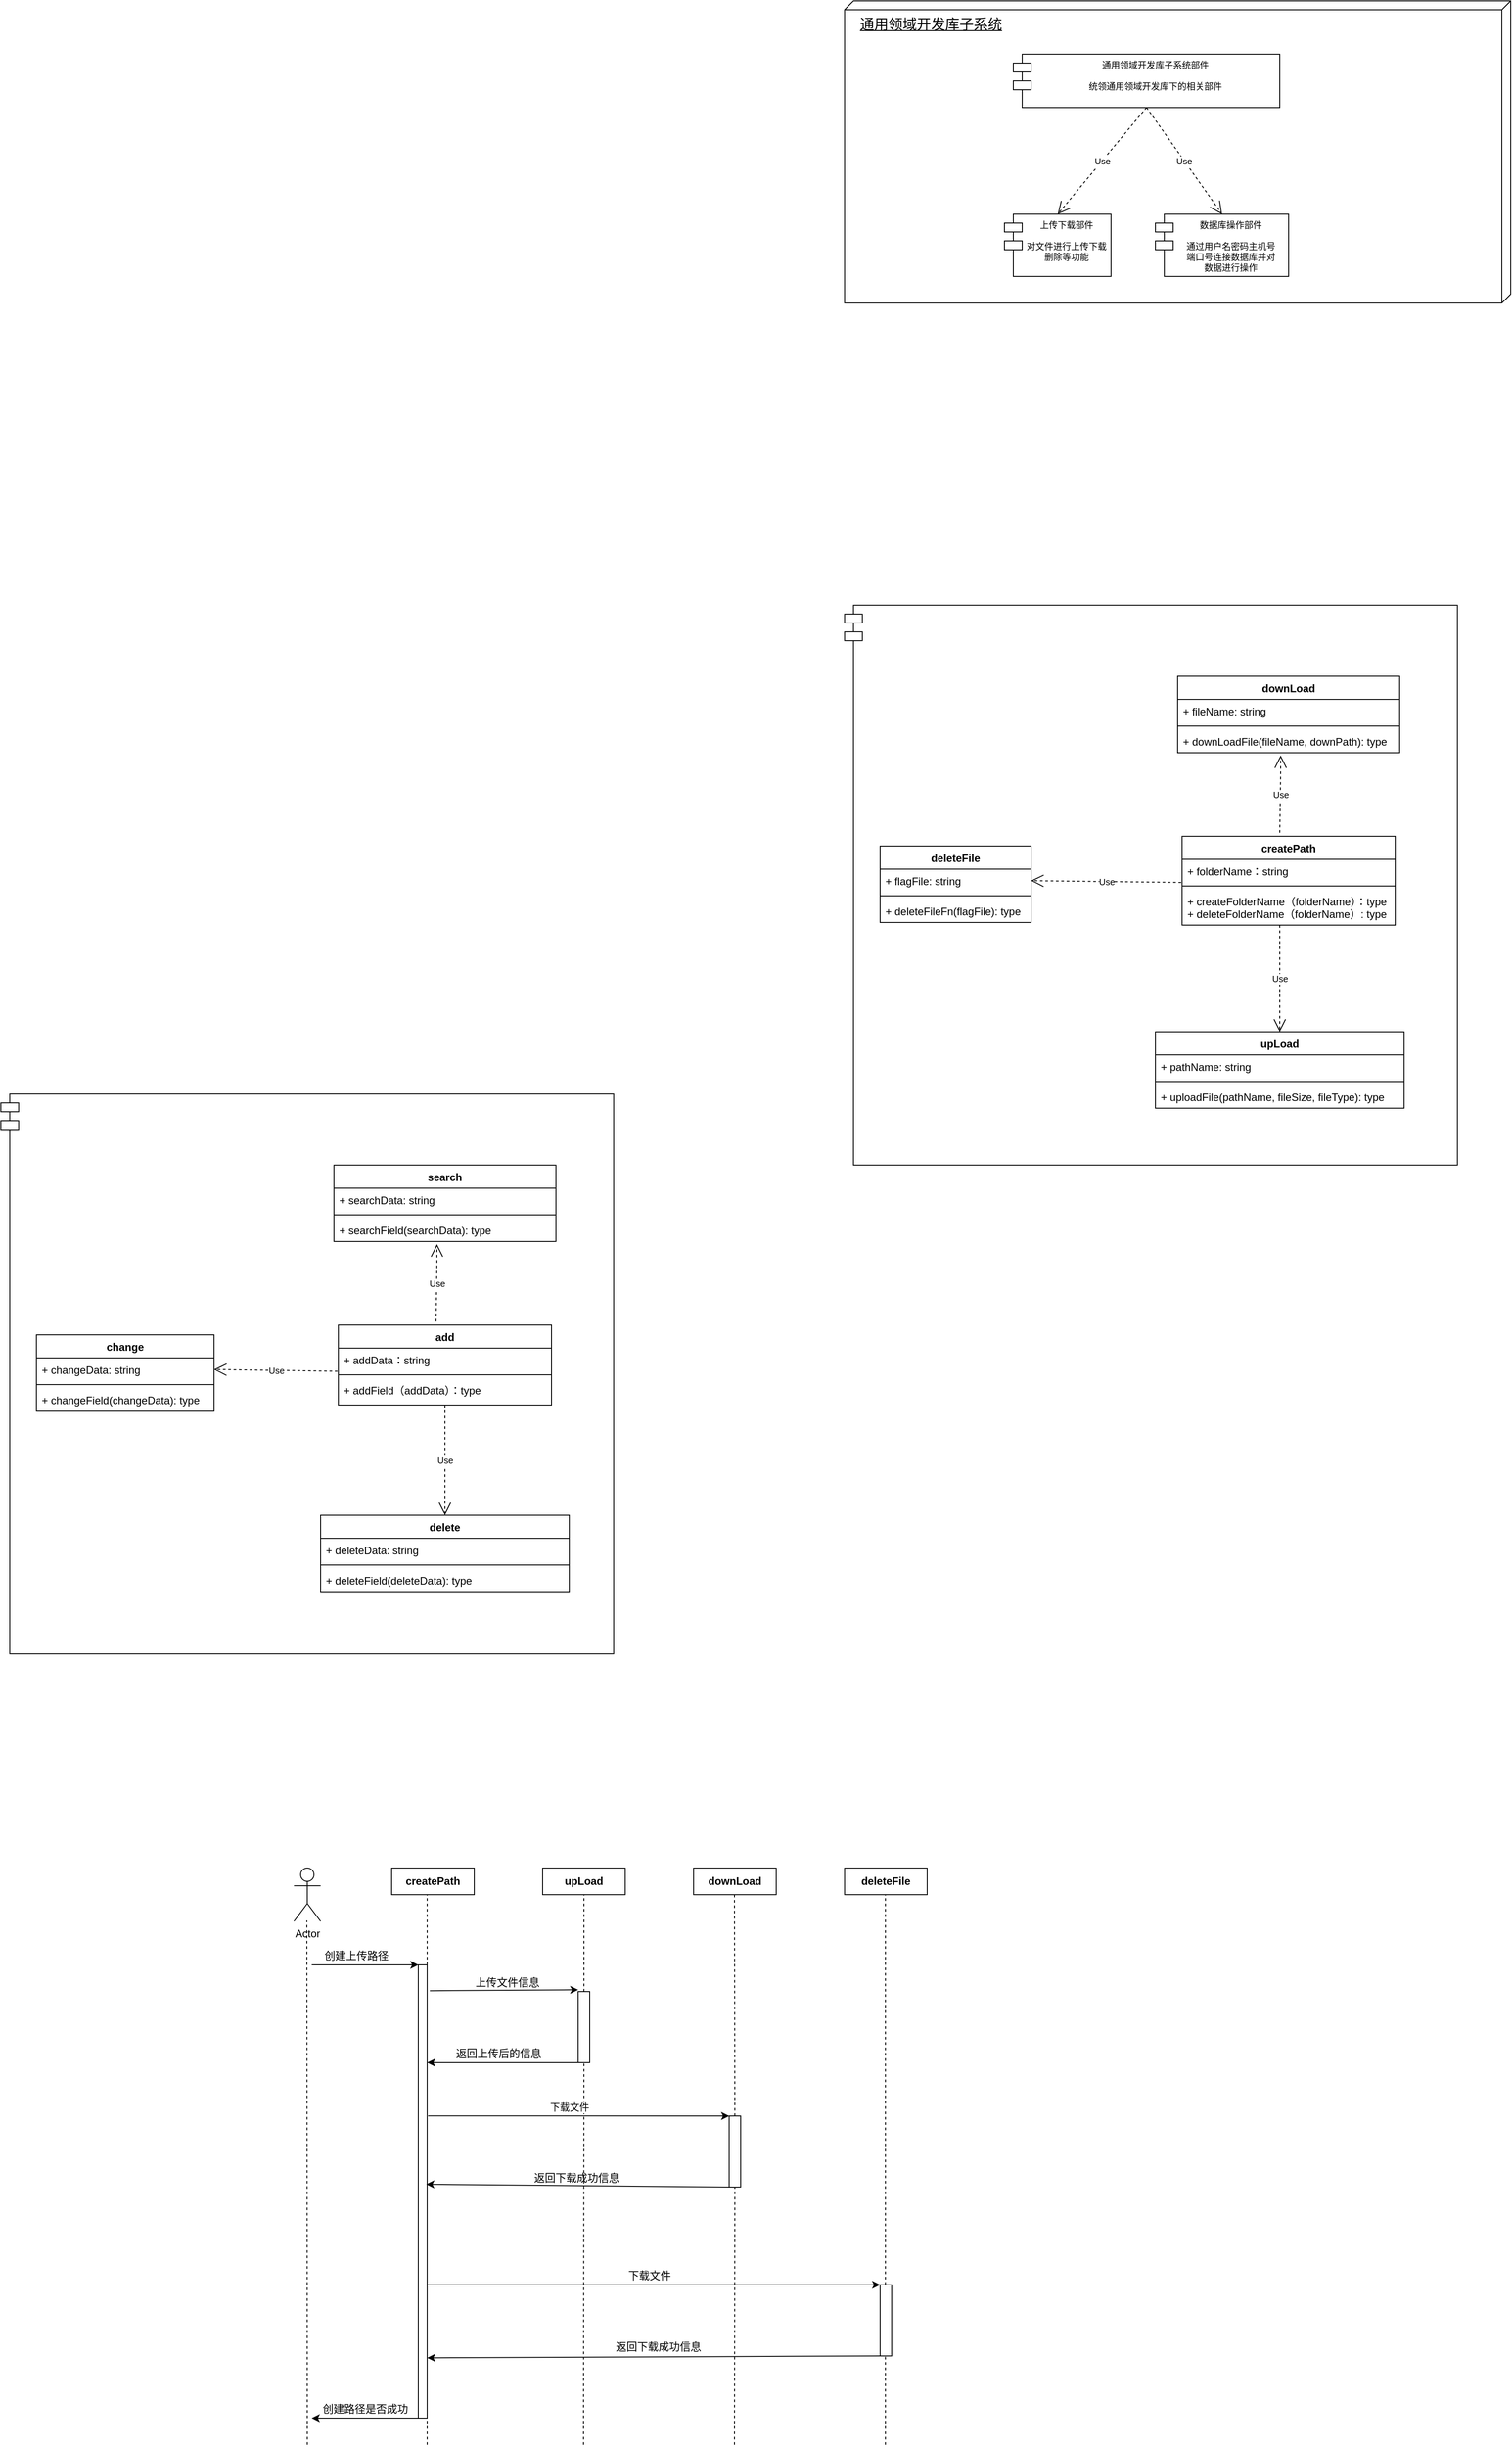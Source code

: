 <mxfile version="15.6.8" type="github" pages="2">
  <diagram id="GEklgDhc1H4WAajkZLwl" name="Page-1">
    <mxGraphModel dx="3644" dy="1104" grid="1" gridSize="10" guides="1" tooltips="1" connect="1" arrows="1" fold="1" page="1" pageScale="1" pageWidth="827" pageHeight="1169" math="0" shadow="0">
      <root>
        <mxCell id="0" />
        <mxCell id="1" parent="0" />
        <mxCell id="Ar353TBJQhKHL542_Uao-21" value="&lt;p class=&quot;MsoNormal&quot; style=&quot;margin: 0pt 0pt 0.0pt ; text-indent: 10pt ; text-align: justify ; line-height: 24px ; font-size: 12pt&quot;&gt;&lt;span style=&quot;font-size: 12pt&quot;&gt;通用领域开发库子系统&lt;/span&gt;&lt;/p&gt;" style="verticalAlign=top;align=left;spacingTop=8;spacingLeft=2;spacingRight=12;shape=cube;size=10;direction=south;fontStyle=4;html=1;" parent="1" vertex="1">
          <mxGeometry x="30" y="50" width="750" height="340" as="geometry" />
        </mxCell>
        <mxCell id="Ar353TBJQhKHL542_Uao-23" value="上传下载部件&#xa;&#xa;对文件进行上传下载&#xa;删除等功能" style="shape=module;align=left;spacingLeft=20;align=center;verticalAlign=top;fontSize=10;" parent="1" vertex="1">
          <mxGeometry x="210" y="290" width="120" height="70" as="geometry" />
        </mxCell>
        <mxCell id="Ar353TBJQhKHL542_Uao-27" value="数据库操作部件&#xa;&#xa;通过用户名密码主机号&#xa;端口号连接数据库并对&#xa;数据进行操作" style="shape=module;align=left;spacingLeft=20;align=center;verticalAlign=top;fontSize=10;" parent="1" vertex="1">
          <mxGeometry x="380" y="290" width="150" height="70" as="geometry" />
        </mxCell>
        <mxCell id="Ar353TBJQhKHL542_Uao-28" value="通用领域开发库子系统部件&#xa;&#xa;统领通用领域开发库下的相关部件" style="shape=module;align=left;spacingLeft=20;align=center;verticalAlign=top;fontSize=10;" parent="1" vertex="1">
          <mxGeometry x="220" y="110" width="300" height="60" as="geometry" />
        </mxCell>
        <mxCell id="Ar353TBJQhKHL542_Uao-37" value="Use" style="endArrow=open;endSize=12;dashed=1;html=1;fontSize=10;entryX=0.5;entryY=0;entryDx=0;entryDy=0;" parent="1" edge="1" target="Ar353TBJQhKHL542_Uao-23">
          <mxGeometry width="160" relative="1" as="geometry">
            <mxPoint x="370" y="170" as="sourcePoint" />
            <mxPoint x="250" y="270" as="targetPoint" />
          </mxGeometry>
        </mxCell>
        <mxCell id="Ar353TBJQhKHL542_Uao-39" value="Use" style="endArrow=open;endSize=12;dashed=1;html=1;fontSize=10;entryX=0.5;entryY=0;entryDx=0;entryDy=0;" parent="1" target="Ar353TBJQhKHL542_Uao-27" edge="1">
          <mxGeometry width="160" relative="1" as="geometry">
            <mxPoint x="370" y="170" as="sourcePoint" />
            <mxPoint x="650" y="200" as="targetPoint" />
          </mxGeometry>
        </mxCell>
        <mxCell id="AvT180ZhYpFqrlrHPldT-2" value="" style="shape=module;align=left;spacingLeft=20;align=center;verticalAlign=top;fontSize=10;" vertex="1" parent="1">
          <mxGeometry x="30" y="730" width="690" height="630" as="geometry" />
        </mxCell>
        <mxCell id="AvT180ZhYpFqrlrHPldT-16" value="createPath" style="swimlane;fontStyle=1;align=center;verticalAlign=top;childLayout=stackLayout;horizontal=1;startSize=26;horizontalStack=0;resizeParent=1;resizeParentMax=0;resizeLast=0;collapsible=1;marginBottom=0;" vertex="1" parent="1">
          <mxGeometry x="410" y="990" width="240" height="100" as="geometry" />
        </mxCell>
        <mxCell id="AvT180ZhYpFqrlrHPldT-36" value="Use" style="endArrow=open;endSize=12;dashed=1;html=1;fontSize=10;entryX=0.464;entryY=1.115;entryDx=0;entryDy=0;entryPerimeter=0;" edge="1" parent="AvT180ZhYpFqrlrHPldT-16" target="AvT180ZhYpFqrlrHPldT-27">
          <mxGeometry width="160" relative="1" as="geometry">
            <mxPoint x="110" y="-4" as="sourcePoint" />
            <mxPoint x="110" y="116" as="targetPoint" />
            <Array as="points">
              <mxPoint x="111" y="-71" />
            </Array>
          </mxGeometry>
        </mxCell>
        <mxCell id="AvT180ZhYpFqrlrHPldT-17" value="+ folderName：string" style="text;strokeColor=none;fillColor=none;align=left;verticalAlign=top;spacingLeft=4;spacingRight=4;overflow=hidden;rotatable=0;points=[[0,0.5],[1,0.5]];portConstraint=eastwest;" vertex="1" parent="AvT180ZhYpFqrlrHPldT-16">
          <mxGeometry y="26" width="240" height="26" as="geometry" />
        </mxCell>
        <mxCell id="AvT180ZhYpFqrlrHPldT-18" value="" style="line;strokeWidth=1;fillColor=none;align=left;verticalAlign=middle;spacingTop=-1;spacingLeft=3;spacingRight=3;rotatable=0;labelPosition=right;points=[];portConstraint=eastwest;" vertex="1" parent="AvT180ZhYpFqrlrHPldT-16">
          <mxGeometry y="52" width="240" height="8" as="geometry" />
        </mxCell>
        <mxCell id="AvT180ZhYpFqrlrHPldT-37" value="Use" style="endArrow=open;endSize=12;dashed=1;html=1;fontSize=10;entryX=1;entryY=0.5;entryDx=0;entryDy=0;" edge="1" parent="AvT180ZhYpFqrlrHPldT-16" target="AvT180ZhYpFqrlrHPldT-29">
          <mxGeometry width="160" relative="1" as="geometry">
            <mxPoint x="-1" y="52" as="sourcePoint" />
            <mxPoint x="-1" y="172" as="targetPoint" />
          </mxGeometry>
        </mxCell>
        <mxCell id="AvT180ZhYpFqrlrHPldT-19" value="+ createFolderName（folderName）：type&#xa;+ deleteFolderName（folderName）: type" style="text;strokeColor=none;fillColor=none;align=left;verticalAlign=top;spacingLeft=4;spacingRight=4;overflow=hidden;rotatable=0;points=[[0,0.5],[1,0.5]];portConstraint=eastwest;" vertex="1" parent="AvT180ZhYpFqrlrHPldT-16">
          <mxGeometry y="60" width="240" height="40" as="geometry" />
        </mxCell>
        <mxCell id="AvT180ZhYpFqrlrHPldT-20" value="upLoad" style="swimlane;fontStyle=1;align=center;verticalAlign=top;childLayout=stackLayout;horizontal=1;startSize=26;horizontalStack=0;resizeParent=1;resizeParentMax=0;resizeLast=0;collapsible=1;marginBottom=0;" vertex="1" parent="1">
          <mxGeometry x="380" y="1210" width="280" height="86" as="geometry" />
        </mxCell>
        <mxCell id="AvT180ZhYpFqrlrHPldT-21" value="+ pathName: string" style="text;strokeColor=none;fillColor=none;align=left;verticalAlign=top;spacingLeft=4;spacingRight=4;overflow=hidden;rotatable=0;points=[[0,0.5],[1,0.5]];portConstraint=eastwest;" vertex="1" parent="AvT180ZhYpFqrlrHPldT-20">
          <mxGeometry y="26" width="280" height="26" as="geometry" />
        </mxCell>
        <mxCell id="AvT180ZhYpFqrlrHPldT-22" value="" style="line;strokeWidth=1;fillColor=none;align=left;verticalAlign=middle;spacingTop=-1;spacingLeft=3;spacingRight=3;rotatable=0;labelPosition=right;points=[];portConstraint=eastwest;" vertex="1" parent="AvT180ZhYpFqrlrHPldT-20">
          <mxGeometry y="52" width="280" height="8" as="geometry" />
        </mxCell>
        <mxCell id="AvT180ZhYpFqrlrHPldT-23" value="+ uploadFile(pathName, fileSize, fileType): type" style="text;strokeColor=none;fillColor=none;align=left;verticalAlign=top;spacingLeft=4;spacingRight=4;overflow=hidden;rotatable=0;points=[[0,0.5],[1,0.5]];portConstraint=eastwest;" vertex="1" parent="AvT180ZhYpFqrlrHPldT-20">
          <mxGeometry y="60" width="280" height="26" as="geometry" />
        </mxCell>
        <mxCell id="AvT180ZhYpFqrlrHPldT-24" value="downLoad" style="swimlane;fontStyle=1;align=center;verticalAlign=top;childLayout=stackLayout;horizontal=1;startSize=26;horizontalStack=0;resizeParent=1;resizeParentMax=0;resizeLast=0;collapsible=1;marginBottom=0;" vertex="1" parent="1">
          <mxGeometry x="405" y="810" width="250" height="86" as="geometry" />
        </mxCell>
        <mxCell id="AvT180ZhYpFqrlrHPldT-25" value="+ fileName: string" style="text;strokeColor=none;fillColor=none;align=left;verticalAlign=top;spacingLeft=4;spacingRight=4;overflow=hidden;rotatable=0;points=[[0,0.5],[1,0.5]];portConstraint=eastwest;" vertex="1" parent="AvT180ZhYpFqrlrHPldT-24">
          <mxGeometry y="26" width="250" height="26" as="geometry" />
        </mxCell>
        <mxCell id="AvT180ZhYpFqrlrHPldT-26" value="" style="line;strokeWidth=1;fillColor=none;align=left;verticalAlign=middle;spacingTop=-1;spacingLeft=3;spacingRight=3;rotatable=0;labelPosition=right;points=[];portConstraint=eastwest;" vertex="1" parent="AvT180ZhYpFqrlrHPldT-24">
          <mxGeometry y="52" width="250" height="8" as="geometry" />
        </mxCell>
        <mxCell id="AvT180ZhYpFqrlrHPldT-27" value="+ downLoadFile(fileName, downPath): type" style="text;strokeColor=none;fillColor=none;align=left;verticalAlign=top;spacingLeft=4;spacingRight=4;overflow=hidden;rotatable=0;points=[[0,0.5],[1,0.5]];portConstraint=eastwest;" vertex="1" parent="AvT180ZhYpFqrlrHPldT-24">
          <mxGeometry y="60" width="250" height="26" as="geometry" />
        </mxCell>
        <mxCell id="AvT180ZhYpFqrlrHPldT-28" value="deleteFile" style="swimlane;fontStyle=1;align=center;verticalAlign=top;childLayout=stackLayout;horizontal=1;startSize=26;horizontalStack=0;resizeParent=1;resizeParentMax=0;resizeLast=0;collapsible=1;marginBottom=0;" vertex="1" parent="1">
          <mxGeometry x="70" y="1001" width="170" height="86" as="geometry" />
        </mxCell>
        <mxCell id="AvT180ZhYpFqrlrHPldT-29" value="+ flagFile: string" style="text;strokeColor=none;fillColor=none;align=left;verticalAlign=top;spacingLeft=4;spacingRight=4;overflow=hidden;rotatable=0;points=[[0,0.5],[1,0.5]];portConstraint=eastwest;" vertex="1" parent="AvT180ZhYpFqrlrHPldT-28">
          <mxGeometry y="26" width="170" height="26" as="geometry" />
        </mxCell>
        <mxCell id="AvT180ZhYpFqrlrHPldT-30" value="" style="line;strokeWidth=1;fillColor=none;align=left;verticalAlign=middle;spacingTop=-1;spacingLeft=3;spacingRight=3;rotatable=0;labelPosition=right;points=[];portConstraint=eastwest;" vertex="1" parent="AvT180ZhYpFqrlrHPldT-28">
          <mxGeometry y="52" width="170" height="8" as="geometry" />
        </mxCell>
        <mxCell id="AvT180ZhYpFqrlrHPldT-31" value="+ deleteFileFn(flagFile): type" style="text;strokeColor=none;fillColor=none;align=left;verticalAlign=top;spacingLeft=4;spacingRight=4;overflow=hidden;rotatable=0;points=[[0,0.5],[1,0.5]];portConstraint=eastwest;" vertex="1" parent="AvT180ZhYpFqrlrHPldT-28">
          <mxGeometry y="60" width="170" height="26" as="geometry" />
        </mxCell>
        <mxCell id="AvT180ZhYpFqrlrHPldT-35" value="Use" style="endArrow=open;endSize=12;dashed=1;html=1;fontSize=10;" edge="1" parent="1" target="AvT180ZhYpFqrlrHPldT-20">
          <mxGeometry width="160" relative="1" as="geometry">
            <mxPoint x="520" y="1090" as="sourcePoint" />
            <mxPoint x="605" y="1210" as="targetPoint" />
          </mxGeometry>
        </mxCell>
        <mxCell id="AvT180ZhYpFqrlrHPldT-38" value="" style="shape=module;align=left;spacingLeft=20;align=center;verticalAlign=top;fontSize=10;" vertex="1" parent="1">
          <mxGeometry x="-920" y="1280" width="690" height="630" as="geometry" />
        </mxCell>
        <mxCell id="AvT180ZhYpFqrlrHPldT-39" value="add" style="swimlane;fontStyle=1;align=center;verticalAlign=top;childLayout=stackLayout;horizontal=1;startSize=26;horizontalStack=0;resizeParent=1;resizeParentMax=0;resizeLast=0;collapsible=1;marginBottom=0;" vertex="1" parent="1">
          <mxGeometry x="-540" y="1540" width="240" height="90" as="geometry" />
        </mxCell>
        <mxCell id="AvT180ZhYpFqrlrHPldT-40" value="Use" style="endArrow=open;endSize=12;dashed=1;html=1;fontSize=10;entryX=0.464;entryY=1.115;entryDx=0;entryDy=0;entryPerimeter=0;" edge="1" parent="AvT180ZhYpFqrlrHPldT-39" target="AvT180ZhYpFqrlrHPldT-52">
          <mxGeometry width="160" relative="1" as="geometry">
            <mxPoint x="110" y="-4" as="sourcePoint" />
            <mxPoint x="110" y="116" as="targetPoint" />
            <Array as="points">
              <mxPoint x="111" y="-71" />
            </Array>
          </mxGeometry>
        </mxCell>
        <mxCell id="AvT180ZhYpFqrlrHPldT-41" value="+ addData：string" style="text;strokeColor=none;fillColor=none;align=left;verticalAlign=top;spacingLeft=4;spacingRight=4;overflow=hidden;rotatable=0;points=[[0,0.5],[1,0.5]];portConstraint=eastwest;" vertex="1" parent="AvT180ZhYpFqrlrHPldT-39">
          <mxGeometry y="26" width="240" height="26" as="geometry" />
        </mxCell>
        <mxCell id="AvT180ZhYpFqrlrHPldT-42" value="" style="line;strokeWidth=1;fillColor=none;align=left;verticalAlign=middle;spacingTop=-1;spacingLeft=3;spacingRight=3;rotatable=0;labelPosition=right;points=[];portConstraint=eastwest;" vertex="1" parent="AvT180ZhYpFqrlrHPldT-39">
          <mxGeometry y="52" width="240" height="8" as="geometry" />
        </mxCell>
        <mxCell id="AvT180ZhYpFqrlrHPldT-43" value="Use" style="endArrow=open;endSize=12;dashed=1;html=1;fontSize=10;entryX=1;entryY=0.5;entryDx=0;entryDy=0;" edge="1" parent="AvT180ZhYpFqrlrHPldT-39" target="AvT180ZhYpFqrlrHPldT-54">
          <mxGeometry width="160" relative="1" as="geometry">
            <mxPoint x="-1" y="52" as="sourcePoint" />
            <mxPoint x="-1" y="172" as="targetPoint" />
          </mxGeometry>
        </mxCell>
        <mxCell id="AvT180ZhYpFqrlrHPldT-44" value="+ addField（addData）：type" style="text;strokeColor=none;fillColor=none;align=left;verticalAlign=top;spacingLeft=4;spacingRight=4;overflow=hidden;rotatable=0;points=[[0,0.5],[1,0.5]];portConstraint=eastwest;" vertex="1" parent="AvT180ZhYpFqrlrHPldT-39">
          <mxGeometry y="60" width="240" height="30" as="geometry" />
        </mxCell>
        <mxCell id="AvT180ZhYpFqrlrHPldT-45" value="delete" style="swimlane;fontStyle=1;align=center;verticalAlign=top;childLayout=stackLayout;horizontal=1;startSize=26;horizontalStack=0;resizeParent=1;resizeParentMax=0;resizeLast=0;collapsible=1;marginBottom=0;" vertex="1" parent="1">
          <mxGeometry x="-560" y="1754" width="280" height="86" as="geometry" />
        </mxCell>
        <mxCell id="AvT180ZhYpFqrlrHPldT-46" value="+ deleteData: string" style="text;strokeColor=none;fillColor=none;align=left;verticalAlign=top;spacingLeft=4;spacingRight=4;overflow=hidden;rotatable=0;points=[[0,0.5],[1,0.5]];portConstraint=eastwest;" vertex="1" parent="AvT180ZhYpFqrlrHPldT-45">
          <mxGeometry y="26" width="280" height="26" as="geometry" />
        </mxCell>
        <mxCell id="AvT180ZhYpFqrlrHPldT-47" value="" style="line;strokeWidth=1;fillColor=none;align=left;verticalAlign=middle;spacingTop=-1;spacingLeft=3;spacingRight=3;rotatable=0;labelPosition=right;points=[];portConstraint=eastwest;" vertex="1" parent="AvT180ZhYpFqrlrHPldT-45">
          <mxGeometry y="52" width="280" height="8" as="geometry" />
        </mxCell>
        <mxCell id="AvT180ZhYpFqrlrHPldT-48" value="+ deleteField(deleteData): type" style="text;strokeColor=none;fillColor=none;align=left;verticalAlign=top;spacingLeft=4;spacingRight=4;overflow=hidden;rotatable=0;points=[[0,0.5],[1,0.5]];portConstraint=eastwest;" vertex="1" parent="AvT180ZhYpFqrlrHPldT-45">
          <mxGeometry y="60" width="280" height="26" as="geometry" />
        </mxCell>
        <mxCell id="AvT180ZhYpFqrlrHPldT-49" value="search" style="swimlane;fontStyle=1;align=center;verticalAlign=top;childLayout=stackLayout;horizontal=1;startSize=26;horizontalStack=0;resizeParent=1;resizeParentMax=0;resizeLast=0;collapsible=1;marginBottom=0;" vertex="1" parent="1">
          <mxGeometry x="-545" y="1360" width="250" height="86" as="geometry" />
        </mxCell>
        <mxCell id="AvT180ZhYpFqrlrHPldT-50" value="+ searchData: string" style="text;strokeColor=none;fillColor=none;align=left;verticalAlign=top;spacingLeft=4;spacingRight=4;overflow=hidden;rotatable=0;points=[[0,0.5],[1,0.5]];portConstraint=eastwest;" vertex="1" parent="AvT180ZhYpFqrlrHPldT-49">
          <mxGeometry y="26" width="250" height="26" as="geometry" />
        </mxCell>
        <mxCell id="AvT180ZhYpFqrlrHPldT-51" value="" style="line;strokeWidth=1;fillColor=none;align=left;verticalAlign=middle;spacingTop=-1;spacingLeft=3;spacingRight=3;rotatable=0;labelPosition=right;points=[];portConstraint=eastwest;" vertex="1" parent="AvT180ZhYpFqrlrHPldT-49">
          <mxGeometry y="52" width="250" height="8" as="geometry" />
        </mxCell>
        <mxCell id="AvT180ZhYpFqrlrHPldT-52" value="+ searchField(searchData): type" style="text;strokeColor=none;fillColor=none;align=left;verticalAlign=top;spacingLeft=4;spacingRight=4;overflow=hidden;rotatable=0;points=[[0,0.5],[1,0.5]];portConstraint=eastwest;" vertex="1" parent="AvT180ZhYpFqrlrHPldT-49">
          <mxGeometry y="60" width="250" height="26" as="geometry" />
        </mxCell>
        <mxCell id="AvT180ZhYpFqrlrHPldT-53" value="change" style="swimlane;fontStyle=1;align=center;verticalAlign=top;childLayout=stackLayout;horizontal=1;startSize=26;horizontalStack=0;resizeParent=1;resizeParentMax=0;resizeLast=0;collapsible=1;marginBottom=0;" vertex="1" parent="1">
          <mxGeometry x="-880" y="1551" width="200" height="86" as="geometry" />
        </mxCell>
        <mxCell id="AvT180ZhYpFqrlrHPldT-54" value="+ changeData: string" style="text;strokeColor=none;fillColor=none;align=left;verticalAlign=top;spacingLeft=4;spacingRight=4;overflow=hidden;rotatable=0;points=[[0,0.5],[1,0.5]];portConstraint=eastwest;" vertex="1" parent="AvT180ZhYpFqrlrHPldT-53">
          <mxGeometry y="26" width="200" height="26" as="geometry" />
        </mxCell>
        <mxCell id="AvT180ZhYpFqrlrHPldT-55" value="" style="line;strokeWidth=1;fillColor=none;align=left;verticalAlign=middle;spacingTop=-1;spacingLeft=3;spacingRight=3;rotatable=0;labelPosition=right;points=[];portConstraint=eastwest;" vertex="1" parent="AvT180ZhYpFqrlrHPldT-53">
          <mxGeometry y="52" width="200" height="8" as="geometry" />
        </mxCell>
        <mxCell id="AvT180ZhYpFqrlrHPldT-56" value="+ changeField(changeData): type" style="text;strokeColor=none;fillColor=none;align=left;verticalAlign=top;spacingLeft=4;spacingRight=4;overflow=hidden;rotatable=0;points=[[0,0.5],[1,0.5]];portConstraint=eastwest;" vertex="1" parent="AvT180ZhYpFqrlrHPldT-53">
          <mxGeometry y="60" width="200" height="26" as="geometry" />
        </mxCell>
        <mxCell id="AvT180ZhYpFqrlrHPldT-57" value="Use" style="endArrow=open;endSize=12;dashed=1;html=1;fontSize=10;" edge="1" target="AvT180ZhYpFqrlrHPldT-45" parent="1" source="AvT180ZhYpFqrlrHPldT-44">
          <mxGeometry width="160" relative="1" as="geometry">
            <mxPoint x="-430" y="1640" as="sourcePoint" />
            <mxPoint x="-345" y="1760" as="targetPoint" />
          </mxGeometry>
        </mxCell>
        <mxCell id="AvT180ZhYpFqrlrHPldT-58" value="Actor" style="shape=umlActor;verticalLabelPosition=bottom;verticalAlign=top;html=1;outlineConnect=0;" vertex="1" parent="1">
          <mxGeometry x="-590" y="2151" width="30" height="60" as="geometry" />
        </mxCell>
        <mxCell id="AvT180ZhYpFqrlrHPldT-59" value="" style="endArrow=none;dashed=1;html=1;rounded=0;" edge="1" parent="1">
          <mxGeometry width="50" height="50" relative="1" as="geometry">
            <mxPoint x="-575" y="2800" as="sourcePoint" />
            <mxPoint x="-575.5" y="2210" as="targetPoint" />
          </mxGeometry>
        </mxCell>
        <mxCell id="AvT180ZhYpFqrlrHPldT-61" value="&lt;span style=&quot;font-weight: 700&quot;&gt;createPath&lt;/span&gt;" style="rounded=0;whiteSpace=wrap;html=1;" vertex="1" parent="1">
          <mxGeometry x="-480" y="2151" width="93" height="30" as="geometry" />
        </mxCell>
        <mxCell id="AvT180ZhYpFqrlrHPldT-62" value="&lt;span style=&quot;font-weight: 700&quot;&gt;upLoad&lt;/span&gt;" style="rounded=0;whiteSpace=wrap;html=1;" vertex="1" parent="1">
          <mxGeometry x="-310" y="2151" width="93" height="30" as="geometry" />
        </mxCell>
        <mxCell id="AvT180ZhYpFqrlrHPldT-63" value="&lt;span style=&quot;font-weight: 700&quot;&gt;downLoad&lt;/span&gt;" style="rounded=0;whiteSpace=wrap;html=1;" vertex="1" parent="1">
          <mxGeometry x="-140" y="2151" width="93" height="30" as="geometry" />
        </mxCell>
        <mxCell id="AvT180ZhYpFqrlrHPldT-64" value="&lt;span style=&quot;font-weight: 700&quot;&gt;deleteFile&lt;/span&gt;" style="rounded=0;whiteSpace=wrap;html=1;" vertex="1" parent="1">
          <mxGeometry x="30" y="2151" width="93" height="30" as="geometry" />
        </mxCell>
        <mxCell id="AvT180ZhYpFqrlrHPldT-66" value="" style="endArrow=none;dashed=1;html=1;rounded=0;" edge="1" parent="1">
          <mxGeometry width="50" height="50" relative="1" as="geometry">
            <mxPoint x="-440" y="2800" as="sourcePoint" />
            <mxPoint x="-440" y="2181" as="targetPoint" />
          </mxGeometry>
        </mxCell>
        <mxCell id="AvT180ZhYpFqrlrHPldT-67" value="" style="endArrow=none;dashed=1;html=1;rounded=0;entryX=0.5;entryY=1;entryDx=0;entryDy=0;startArrow=none;" edge="1" parent="1" source="AvT180ZhYpFqrlrHPldT-79" target="AvT180ZhYpFqrlrHPldT-62">
          <mxGeometry width="50" height="50" relative="1" as="geometry">
            <mxPoint x="-264" y="2800" as="sourcePoint" />
            <mxPoint x="-264" y="2200" as="targetPoint" />
          </mxGeometry>
        </mxCell>
        <mxCell id="AvT180ZhYpFqrlrHPldT-69" value="" style="endArrow=none;dashed=1;html=1;rounded=0;startArrow=none;" edge="1" parent="1" source="AvT180ZhYpFqrlrHPldT-85">
          <mxGeometry width="50" height="50" relative="1" as="geometry">
            <mxPoint x="-94" y="2800" as="sourcePoint" />
            <mxPoint x="-94" y="2181" as="targetPoint" />
          </mxGeometry>
        </mxCell>
        <mxCell id="AvT180ZhYpFqrlrHPldT-71" value="" style="endArrow=none;dashed=1;html=1;rounded=0;" edge="1" parent="1">
          <mxGeometry width="50" height="50" relative="1" as="geometry">
            <mxPoint x="76" y="2800" as="sourcePoint" />
            <mxPoint x="76" y="2181" as="targetPoint" />
          </mxGeometry>
        </mxCell>
        <mxCell id="AvT180ZhYpFqrlrHPldT-72" value="" style="rounded=0;whiteSpace=wrap;html=1;" vertex="1" parent="1">
          <mxGeometry x="-450" y="2260" width="10" height="510" as="geometry" />
        </mxCell>
        <mxCell id="AvT180ZhYpFqrlrHPldT-73" value="" style="endArrow=classic;html=1;rounded=0;" edge="1" parent="1">
          <mxGeometry width="50" height="50" relative="1" as="geometry">
            <mxPoint x="-570" y="2260" as="sourcePoint" />
            <mxPoint x="-450" y="2260" as="targetPoint" />
          </mxGeometry>
        </mxCell>
        <mxCell id="AvT180ZhYpFqrlrHPldT-74" value="" style="endArrow=classic;html=1;rounded=0;exitX=0;exitY=1;exitDx=0;exitDy=0;" edge="1" parent="1" source="AvT180ZhYpFqrlrHPldT-72">
          <mxGeometry width="50" height="50" relative="1" as="geometry">
            <mxPoint x="-620" y="2820" as="sourcePoint" />
            <mxPoint x="-570" y="2770" as="targetPoint" />
          </mxGeometry>
        </mxCell>
        <mxCell id="AvT180ZhYpFqrlrHPldT-75" value="创建上传路径" style="text;html=1;align=center;verticalAlign=middle;resizable=0;points=[];autosize=1;strokeColor=none;fillColor=none;" vertex="1" parent="1">
          <mxGeometry x="-565" y="2240" width="90" height="20" as="geometry" />
        </mxCell>
        <mxCell id="AvT180ZhYpFqrlrHPldT-76" value="创建路径是否成功" style="text;html=1;align=center;verticalAlign=middle;resizable=0;points=[];autosize=1;strokeColor=none;fillColor=none;" vertex="1" parent="1">
          <mxGeometry x="-565" y="2750" width="110" height="20" as="geometry" />
        </mxCell>
        <mxCell id="AvT180ZhYpFqrlrHPldT-87" value="" style="rounded=0;whiteSpace=wrap;html=1;" vertex="1" parent="1">
          <mxGeometry x="70" y="2620" width="13" height="80" as="geometry" />
        </mxCell>
        <mxCell id="AvT180ZhYpFqrlrHPldT-85" value="" style="rounded=0;whiteSpace=wrap;html=1;" vertex="1" parent="1">
          <mxGeometry x="-100" y="2430" width="13" height="80" as="geometry" />
        </mxCell>
        <mxCell id="AvT180ZhYpFqrlrHPldT-90" value="" style="endArrow=none;dashed=1;html=1;rounded=0;" edge="1" parent="1" target="AvT180ZhYpFqrlrHPldT-85">
          <mxGeometry width="50" height="50" relative="1" as="geometry">
            <mxPoint x="-94" y="2800" as="sourcePoint" />
            <mxPoint x="-94" y="2181" as="targetPoint" />
          </mxGeometry>
        </mxCell>
        <mxCell id="AvT180ZhYpFqrlrHPldT-79" value="" style="rounded=0;whiteSpace=wrap;html=1;" vertex="1" parent="1">
          <mxGeometry x="-270" y="2290" width="13" height="80" as="geometry" />
        </mxCell>
        <mxCell id="AvT180ZhYpFqrlrHPldT-91" value="" style="endArrow=none;dashed=1;html=1;rounded=0;entryX=0.5;entryY=1;entryDx=0;entryDy=0;" edge="1" parent="1" target="AvT180ZhYpFqrlrHPldT-79">
          <mxGeometry width="50" height="50" relative="1" as="geometry">
            <mxPoint x="-264" y="2800" as="sourcePoint" />
            <mxPoint x="-263.5" y="2181" as="targetPoint" />
          </mxGeometry>
        </mxCell>
        <mxCell id="AvT180ZhYpFqrlrHPldT-92" value="" style="endArrow=classic;html=1;rounded=0;exitX=1.3;exitY=0.057;exitDx=0;exitDy=0;exitPerimeter=0;" edge="1" parent="1" source="AvT180ZhYpFqrlrHPldT-72">
          <mxGeometry width="50" height="50" relative="1" as="geometry">
            <mxPoint x="-320" y="2338" as="sourcePoint" />
            <mxPoint x="-270" y="2288" as="targetPoint" />
          </mxGeometry>
        </mxCell>
        <mxCell id="AvT180ZhYpFqrlrHPldT-96" value="" style="endArrow=classic;html=1;rounded=0;entryX=0;entryY=0;entryDx=0;entryDy=0;exitX=1.1;exitY=0.333;exitDx=0;exitDy=0;exitPerimeter=0;" edge="1" parent="1" source="AvT180ZhYpFqrlrHPldT-72" target="AvT180ZhYpFqrlrHPldT-85">
          <mxGeometry width="50" height="50" relative="1" as="geometry">
            <mxPoint x="-260" y="2430" as="sourcePoint" />
            <mxPoint x="-113" y="2430" as="targetPoint" />
          </mxGeometry>
        </mxCell>
        <mxCell id="AvT180ZhYpFqrlrHPldT-103" value="下载文件" style="edgeLabel;html=1;align=center;verticalAlign=middle;resizable=0;points=[];" vertex="1" connectable="0" parent="AvT180ZhYpFqrlrHPldT-96">
          <mxGeometry x="-0.139" y="2" relative="1" as="geometry">
            <mxPoint x="13" y="-8" as="offset" />
          </mxGeometry>
        </mxCell>
        <mxCell id="AvT180ZhYpFqrlrHPldT-97" value="" style="endArrow=classic;html=1;rounded=0;" edge="1" parent="1">
          <mxGeometry width="50" height="50" relative="1" as="geometry">
            <mxPoint x="-440" y="2620" as="sourcePoint" />
            <mxPoint x="70" y="2620" as="targetPoint" />
          </mxGeometry>
        </mxCell>
        <mxCell id="AvT180ZhYpFqrlrHPldT-98" value="" style="endArrow=classic;html=1;rounded=0;" edge="1" parent="1">
          <mxGeometry width="50" height="50" relative="1" as="geometry">
            <mxPoint x="-267" y="2370" as="sourcePoint" />
            <mxPoint x="-440" y="2370" as="targetPoint" />
          </mxGeometry>
        </mxCell>
        <mxCell id="AvT180ZhYpFqrlrHPldT-99" value="" style="endArrow=classic;html=1;rounded=0;entryX=0.9;entryY=0.484;entryDx=0;entryDy=0;entryPerimeter=0;" edge="1" parent="1" target="AvT180ZhYpFqrlrHPldT-72">
          <mxGeometry width="50" height="50" relative="1" as="geometry">
            <mxPoint x="-100" y="2510" as="sourcePoint" />
            <mxPoint x="-260" y="2510" as="targetPoint" />
          </mxGeometry>
        </mxCell>
        <mxCell id="AvT180ZhYpFqrlrHPldT-100" value="" style="endArrow=classic;html=1;rounded=0;entryX=1;entryY=0.867;entryDx=0;entryDy=0;entryPerimeter=0;" edge="1" parent="1" target="AvT180ZhYpFqrlrHPldT-72">
          <mxGeometry width="50" height="50" relative="1" as="geometry">
            <mxPoint x="70" y="2700" as="sourcePoint" />
            <mxPoint x="-90" y="2700" as="targetPoint" />
          </mxGeometry>
        </mxCell>
        <mxCell id="AvT180ZhYpFqrlrHPldT-101" value="上传文件信息" style="text;html=1;align=center;verticalAlign=middle;resizable=0;points=[];autosize=1;strokeColor=none;fillColor=none;" vertex="1" parent="1">
          <mxGeometry x="-395" y="2270" width="90" height="20" as="geometry" />
        </mxCell>
        <mxCell id="AvT180ZhYpFqrlrHPldT-102" value="返回上传后的信息" style="text;html=1;align=center;verticalAlign=middle;resizable=0;points=[];autosize=1;strokeColor=none;fillColor=none;" vertex="1" parent="1">
          <mxGeometry x="-415" y="2350" width="110" height="20" as="geometry" />
        </mxCell>
        <mxCell id="AvT180ZhYpFqrlrHPldT-104" value="返回下载成功信息" style="text;html=1;align=center;verticalAlign=middle;resizable=0;points=[];autosize=1;strokeColor=none;fillColor=none;" vertex="1" parent="1">
          <mxGeometry x="-327" y="2490" width="110" height="20" as="geometry" />
        </mxCell>
        <mxCell id="AvT180ZhYpFqrlrHPldT-105" value="下载文件" style="text;html=1;align=center;verticalAlign=middle;resizable=0;points=[];autosize=1;strokeColor=none;fillColor=none;" vertex="1" parent="1">
          <mxGeometry x="-220" y="2600" width="60" height="20" as="geometry" />
        </mxCell>
        <mxCell id="AvT180ZhYpFqrlrHPldT-106" value="返回下载成功信息" style="text;html=1;align=center;verticalAlign=middle;resizable=0;points=[];autosize=1;strokeColor=none;fillColor=none;" vertex="1" parent="1">
          <mxGeometry x="-235" y="2680" width="110" height="20" as="geometry" />
        </mxCell>
      </root>
    </mxGraphModel>
  </diagram>
  <diagram name="gdb反向调试部件" id="G9pBtiIYhV4nZAvFLvtc">
    <mxGraphModel dx="1822" dy="793" grid="0" gridSize="10" guides="1" tooltips="1" connect="1" arrows="1" fold="1" page="0" pageScale="1" pageWidth="827" pageHeight="1169" math="0" shadow="0">
      <root>
        <mxCell id="Pd5vmDU5w1zhDZJmzsnv-0" />
        <mxCell id="Pd5vmDU5w1zhDZJmzsnv-1" parent="Pd5vmDU5w1zhDZJmzsnv-0" />
        <mxCell id="yfTUtuXkHlz3bmCeMpp9-0" value="&lt;p class=&quot;MsoNormal&quot; style=&quot;margin: 0pt 0pt 0.0pt ; text-align: justify ; font-family: &amp;#34;times new roman&amp;#34;&quot;&gt;&lt;span&gt;&lt;b&gt;&lt;font face=&quot;Times New Roman&quot; style=&quot;font-size: 12px&quot;&gt;gdb&lt;/font&gt;&lt;font face=&quot;宋体&quot; style=&quot;font-size: 12px&quot;&gt;反向调试部件&lt;/font&gt;&lt;/b&gt;&lt;/span&gt;&lt;/p&gt;" style="shape=module;align=left;spacingLeft=20;align=center;verticalAlign=top;fontColor=#000000;html=1;" parent="Pd5vmDU5w1zhDZJmzsnv-1" vertex="1">
          <mxGeometry x="658" y="69" width="483" height="216" as="geometry" />
        </mxCell>
        <mxCell id="szG2uBkOx_xNlA5RenIt-4" value="&lt;p style=&quot;margin: 0px ; margin-top: 4px ; text-align: center&quot;&gt;&lt;b&gt;RecordFile&lt;/b&gt;&lt;/p&gt;&lt;hr size=&quot;1&quot;&gt;&lt;div style=&quot;height: 2px&quot;&gt;&lt;/div&gt;&lt;hr size=&quot;1&quot;&gt;&lt;div style=&quot;height: 2px&quot;&gt;&lt;/div&gt;" style="verticalAlign=top;align=left;overflow=fill;fontSize=12;fontFamily=Helvetica;html=1;" parent="Pd5vmDU5w1zhDZJmzsnv-1" vertex="1">
          <mxGeometry x="213" y="121" width="140" height="60" as="geometry" />
        </mxCell>
        <mxCell id="szG2uBkOx_xNlA5RenIt-5" value="&lt;p style=&quot;margin: 4px 0px 0px ; text-align: center&quot;&gt;&lt;span style=&quot;text-align: justify&quot;&gt;&lt;font style=&quot;font-size: 12px&quot;&gt;&lt;b&gt;FileConfig&lt;/b&gt;&lt;/font&gt;&lt;/span&gt;&lt;/p&gt;&lt;hr size=&quot;1&quot;&gt;&lt;div style=&quot;height: 2px&quot;&gt;&lt;/div&gt;&lt;hr size=&quot;1&quot;&gt;&lt;div style=&quot;height: 2px&quot;&gt;&lt;/div&gt;" style="verticalAlign=top;align=left;overflow=fill;fontSize=12;fontFamily=Helvetica;html=1;" parent="Pd5vmDU5w1zhDZJmzsnv-1" vertex="1">
          <mxGeometry x="213" y="261" width="140" height="60" as="geometry" />
        </mxCell>
        <mxCell id="szG2uBkOx_xNlA5RenIt-9" value="&lt;p style=&quot;margin: 4px 0px 0px ; text-align: center&quot;&gt;&lt;span style=&quot;text-align: justify&quot;&gt;&lt;font style=&quot;font-size: 12px&quot;&gt;&lt;b&gt;DebugTracker&lt;/b&gt;&lt;/font&gt;&lt;/span&gt;&lt;/p&gt;&lt;hr size=&quot;1&quot;&gt;&lt;div style=&quot;height: 2px&quot;&gt;&lt;/div&gt;&lt;hr size=&quot;1&quot;&gt;&lt;div style=&quot;height: 2px&quot;&gt;&lt;/div&gt;" style="verticalAlign=top;align=left;overflow=fill;fontSize=12;fontFamily=Helvetica;html=1;" parent="Pd5vmDU5w1zhDZJmzsnv-1" vertex="1">
          <mxGeometry x="443" y="261" width="140" height="60" as="geometry" />
        </mxCell>
        <mxCell id="szG2uBkOx_xNlA5RenIt-10" value="&lt;p style=&quot;margin: 4px 0px 0px ; text-align: center&quot;&gt;&lt;span style=&quot;text-align: justify&quot;&gt;&lt;font style=&quot;font-size: 12px&quot;&gt;&lt;b&gt;RecordMemory&lt;/b&gt;&lt;/font&gt;&lt;/span&gt;&lt;/p&gt;&lt;hr size=&quot;1&quot;&gt;&lt;div style=&quot;height: 2px&quot;&gt;&lt;/div&gt;&lt;hr size=&quot;1&quot;&gt;&lt;div style=&quot;height: 2px&quot;&gt;&lt;/div&gt;" style="verticalAlign=top;align=left;overflow=fill;fontSize=12;fontFamily=Helvetica;html=1;" parent="Pd5vmDU5w1zhDZJmzsnv-1" vertex="1">
          <mxGeometry x="443" y="121" width="140" height="60" as="geometry" />
        </mxCell>
        <mxCell id="EL0YbPnHCkMoLTbisneU-0" value="Use" style="endArrow=open;endSize=12;dashed=1;html=1;fontColor=#000000;exitX=0.5;exitY=1;exitDx=0;exitDy=0;" parent="Pd5vmDU5w1zhDZJmzsnv-1" source="szG2uBkOx_xNlA5RenIt-4" edge="1">
          <mxGeometry width="160" relative="1" as="geometry">
            <mxPoint x="283" y="191" as="sourcePoint" />
            <mxPoint x="283" y="261" as="targetPoint" />
          </mxGeometry>
        </mxCell>
        <mxCell id="EL0YbPnHCkMoLTbisneU-1" value="Use" style="endArrow=open;endSize=12;dashed=1;html=1;fontColor=#000000;exitX=0.5;exitY=1;exitDx=0;exitDy=0;entryX=0.5;entryY=0;entryDx=0;entryDy=0;" parent="Pd5vmDU5w1zhDZJmzsnv-1" source="szG2uBkOx_xNlA5RenIt-10" target="szG2uBkOx_xNlA5RenIt-9" edge="1">
          <mxGeometry width="160" relative="1" as="geometry">
            <mxPoint x="383" y="121" as="sourcePoint" />
            <mxPoint x="543" y="121" as="targetPoint" />
          </mxGeometry>
        </mxCell>
        <mxCell id="EL0YbPnHCkMoLTbisneU-2" value="Use" style="endArrow=open;endSize=12;dashed=1;html=1;fontColor=#000000;exitX=0;exitY=0.5;exitDx=0;exitDy=0;" parent="Pd5vmDU5w1zhDZJmzsnv-1" source="szG2uBkOx_xNlA5RenIt-10" edge="1">
          <mxGeometry width="160" relative="1" as="geometry">
            <mxPoint x="383" y="121" as="sourcePoint" />
            <mxPoint x="353" y="151" as="targetPoint" />
          </mxGeometry>
        </mxCell>
        <mxCell id="z9grhflYsOpg_-Zk4_BL-0" value="" style="shape=umlLifeline;participant=umlActor;perimeter=lifelinePerimeter;whiteSpace=wrap;html=1;container=1;collapsible=0;recursiveResize=0;verticalAlign=top;spacingTop=36;outlineConnect=0;fontColor=#000000;" parent="Pd5vmDU5w1zhDZJmzsnv-1" vertex="1">
          <mxGeometry x="101" y="442" width="20" height="361" as="geometry" />
        </mxCell>
        <mxCell id="z9grhflYsOpg_-Zk4_BL-1" value="FileConfig:Object" style="shape=umlLifeline;perimeter=lifelinePerimeter;whiteSpace=wrap;html=1;container=1;collapsible=0;recursiveResize=0;outlineConnect=0;fontColor=#000000;align=left;verticalAlign=top;" parent="Pd5vmDU5w1zhDZJmzsnv-1" vertex="1">
          <mxGeometry x="243" y="442" width="100" height="367" as="geometry" />
        </mxCell>
        <mxCell id="z9grhflYsOpg_-Zk4_BL-2" value="" style="html=1;points=[];perimeter=orthogonalPerimeter;fontColor=#000000;align=left;verticalAlign=top;" parent="Pd5vmDU5w1zhDZJmzsnv-1" vertex="1">
          <mxGeometry x="283" y="512" width="10" height="25" as="geometry" />
        </mxCell>
        <mxCell id="z9grhflYsOpg_-Zk4_BL-3" value="设置文件路径名称" style="html=1;verticalAlign=bottom;endArrow=block;entryX=0;entryY=0;fontColor=#000000;" parent="Pd5vmDU5w1zhDZJmzsnv-1" target="z9grhflYsOpg_-Zk4_BL-2" edge="1">
          <mxGeometry relative="1" as="geometry">
            <mxPoint x="110.5" y="512" as="sourcePoint" />
          </mxGeometry>
        </mxCell>
        <mxCell id="z9grhflYsOpg_-Zk4_BL-4" value="return" style="html=1;verticalAlign=bottom;endArrow=open;dashed=1;endSize=8;exitX=0;exitY=0.95;fontColor=#000000;" parent="Pd5vmDU5w1zhDZJmzsnv-1" source="z9grhflYsOpg_-Zk4_BL-2" edge="1">
          <mxGeometry relative="1" as="geometry">
            <mxPoint x="110.5" y="535.75" as="targetPoint" />
          </mxGeometry>
        </mxCell>
        <mxCell id="z9grhflYsOpg_-Zk4_BL-5" value="" style="html=1;points=[];perimeter=orthogonalPerimeter;fontColor=#000000;align=left;verticalAlign=top;" parent="Pd5vmDU5w1zhDZJmzsnv-1" vertex="1">
          <mxGeometry x="283" y="576" width="10" height="25" as="geometry" />
        </mxCell>
        <mxCell id="z9grhflYsOpg_-Zk4_BL-6" value="设置记录数量限制" style="html=1;verticalAlign=bottom;endArrow=block;entryX=0;entryY=0;fontColor=#000000;" parent="Pd5vmDU5w1zhDZJmzsnv-1" target="z9grhflYsOpg_-Zk4_BL-5" edge="1">
          <mxGeometry relative="1" as="geometry">
            <mxPoint x="110.5" y="576" as="sourcePoint" />
          </mxGeometry>
        </mxCell>
        <mxCell id="z9grhflYsOpg_-Zk4_BL-7" value="return" style="html=1;verticalAlign=bottom;endArrow=open;dashed=1;endSize=8;exitX=0;exitY=0.95;fontColor=#000000;" parent="Pd5vmDU5w1zhDZJmzsnv-1" source="z9grhflYsOpg_-Zk4_BL-5" edge="1">
          <mxGeometry relative="1" as="geometry">
            <mxPoint x="110.5" y="599.75" as="targetPoint" />
          </mxGeometry>
        </mxCell>
        <mxCell id="z9grhflYsOpg_-Zk4_BL-8" value=":DebugTracker" style="shape=umlLifeline;perimeter=lifelinePerimeter;whiteSpace=wrap;html=1;container=1;collapsible=0;recursiveResize=0;outlineConnect=0;fontColor=#000000;align=left;verticalAlign=top;" parent="Pd5vmDU5w1zhDZJmzsnv-1" vertex="1">
          <mxGeometry x="395" y="442" width="100" height="368" as="geometry" />
        </mxCell>
        <mxCell id="z9grhflYsOpg_-Zk4_BL-14" value="" style="html=1;points=[];perimeter=orthogonalPerimeter;fontColor=#000000;align=left;verticalAlign=top;" parent="z9grhflYsOpg_-Zk4_BL-8" vertex="1">
          <mxGeometry x="48" y="230" width="10" height="40" as="geometry" />
        </mxCell>
        <mxCell id="z9grhflYsOpg_-Zk4_BL-15" value="发送命令&lt;br&gt;捕捉消息" style="edgeStyle=orthogonalEdgeStyle;html=1;align=left;spacingLeft=2;endArrow=block;rounded=0;entryX=1;entryY=0;fontColor=#000000;" parent="z9grhflYsOpg_-Zk4_BL-8" target="z9grhflYsOpg_-Zk4_BL-14" edge="1">
          <mxGeometry relative="1" as="geometry">
            <mxPoint x="53" y="210" as="sourcePoint" />
            <Array as="points">
              <mxPoint x="83" y="210" />
            </Array>
          </mxGeometry>
        </mxCell>
        <mxCell id="z9grhflYsOpg_-Zk4_BL-9" value=":RecordMemory" style="shape=umlLifeline;perimeter=lifelinePerimeter;whiteSpace=wrap;html=1;container=1;collapsible=0;recursiveResize=0;outlineConnect=0;fontColor=#000000;align=left;verticalAlign=top;" parent="Pd5vmDU5w1zhDZJmzsnv-1" vertex="1">
          <mxGeometry x="541" y="438" width="100" height="361" as="geometry" />
        </mxCell>
        <mxCell id="z9grhflYsOpg_-Zk4_BL-10" value=":RecordFile" style="shape=umlLifeline;perimeter=lifelinePerimeter;whiteSpace=wrap;html=1;container=1;collapsible=0;recursiveResize=0;outlineConnect=0;fontColor=#000000;align=left;verticalAlign=top;" parent="Pd5vmDU5w1zhDZJmzsnv-1" vertex="1">
          <mxGeometry x="682" y="438" width="100" height="364" as="geometry" />
        </mxCell>
        <mxCell id="z9grhflYsOpg_-Zk4_BL-11" value="开始录制" style="html=1;verticalAlign=bottom;endArrow=block;fontColor=#000000;" parent="Pd5vmDU5w1zhDZJmzsnv-1" edge="1">
          <mxGeometry width="80" relative="1" as="geometry">
            <mxPoint x="110.5" y="638" as="sourcePoint" />
            <mxPoint x="444.5" y="638" as="targetPoint" />
            <Array as="points">
              <mxPoint x="321" y="638" />
            </Array>
          </mxGeometry>
        </mxCell>
        <mxCell id="z9grhflYsOpg_-Zk4_BL-12" value="存储调试信息" style="html=1;verticalAlign=bottom;endArrow=block;fontColor=#000000;" parent="Pd5vmDU5w1zhDZJmzsnv-1" edge="1">
          <mxGeometry width="80" relative="1" as="geometry">
            <mxPoint x="446" y="722" as="sourcePoint" />
            <mxPoint x="592" y="722" as="targetPoint" />
            <Array as="points">
              <mxPoint x="468.5" y="722" />
            </Array>
          </mxGeometry>
        </mxCell>
        <mxCell id="z9grhflYsOpg_-Zk4_BL-13" value="存储调试信息到文件" style="html=1;verticalAlign=bottom;endArrow=block;fontColor=#000000;" parent="Pd5vmDU5w1zhDZJmzsnv-1" edge="1">
          <mxGeometry width="80" relative="1" as="geometry">
            <mxPoint x="589" y="759" as="sourcePoint" />
            <mxPoint x="735" y="759" as="targetPoint" />
            <Array as="points">
              <mxPoint x="611.5" y="759" />
            </Array>
          </mxGeometry>
        </mxCell>
        <mxCell id="z9grhflYsOpg_-Zk4_BL-17" value="创建或打开日志文件" style="html=1;verticalAlign=bottom;endArrow=block;fontColor=#000000;" parent="Pd5vmDU5w1zhDZJmzsnv-1" edge="1">
          <mxGeometry width="80" relative="1" as="geometry">
            <mxPoint x="288" y="524" as="sourcePoint" />
            <mxPoint x="731.5" y="524" as="targetPoint" />
            <Array as="points">
              <mxPoint x="319.5" y="524" />
            </Array>
          </mxGeometry>
        </mxCell>
        <mxCell id="z9grhflYsOpg_-Zk4_BL-18" value="" style="shape=umlLifeline;participant=umlActor;perimeter=lifelinePerimeter;whiteSpace=wrap;html=1;container=1;collapsible=0;recursiveResize=0;verticalAlign=top;spacingTop=36;outlineConnect=0;fontColor=#000000;" parent="Pd5vmDU5w1zhDZJmzsnv-1" vertex="1">
          <mxGeometry x="77" y="923" width="20" height="532" as="geometry" />
        </mxCell>
        <mxCell id="z9grhflYsOpg_-Zk4_BL-19" value="FileConfig:Object" style="shape=umlLifeline;perimeter=lifelinePerimeter;whiteSpace=wrap;html=1;container=1;collapsible=0;recursiveResize=0;outlineConnect=0;fontColor=#000000;align=left;verticalAlign=top;" parent="Pd5vmDU5w1zhDZJmzsnv-1" vertex="1">
          <mxGeometry x="219" y="923" width="100" height="545" as="geometry" />
        </mxCell>
        <mxCell id="z9grhflYsOpg_-Zk4_BL-21" value="停止记录" style="html=1;verticalAlign=bottom;endArrow=block;fontColor=#000000;" parent="Pd5vmDU5w1zhDZJmzsnv-1" target="z9grhflYsOpg_-Zk4_BL-26" edge="1">
          <mxGeometry relative="1" as="geometry">
            <mxPoint x="86.5" y="993" as="sourcePoint" />
            <mxPoint x="259" y="993" as="targetPoint" />
          </mxGeometry>
        </mxCell>
        <mxCell id="z9grhflYsOpg_-Zk4_BL-26" value=":DebugTracker" style="shape=umlLifeline;perimeter=lifelinePerimeter;whiteSpace=wrap;html=1;container=1;collapsible=0;recursiveResize=0;outlineConnect=0;fontColor=#000000;align=left;verticalAlign=top;" parent="Pd5vmDU5w1zhDZJmzsnv-1" vertex="1">
          <mxGeometry x="371" y="923" width="100" height="542" as="geometry" />
        </mxCell>
        <mxCell id="z9grhflYsOpg_-Zk4_BL-29" value=":RecordMemory" style="shape=umlLifeline;perimeter=lifelinePerimeter;whiteSpace=wrap;html=1;container=1;collapsible=0;recursiveResize=0;outlineConnect=0;fontColor=#000000;align=left;verticalAlign=top;" parent="Pd5vmDU5w1zhDZJmzsnv-1" vertex="1">
          <mxGeometry x="517" y="919" width="100" height="548" as="geometry" />
        </mxCell>
        <mxCell id="z9grhflYsOpg_-Zk4_BL-30" value=":RecordFile" style="shape=umlLifeline;perimeter=lifelinePerimeter;whiteSpace=wrap;html=1;container=1;collapsible=0;recursiveResize=0;outlineConnect=0;fontColor=#000000;align=left;verticalAlign=top;" parent="Pd5vmDU5w1zhDZJmzsnv-1" vertex="1">
          <mxGeometry x="658" y="919" width="100" height="551" as="geometry" />
        </mxCell>
        <mxCell id="z9grhflYsOpg_-Zk4_BL-34" value="保存日志文件" style="html=1;verticalAlign=bottom;endArrow=block;fontColor=#000000;" parent="Pd5vmDU5w1zhDZJmzsnv-1" edge="1">
          <mxGeometry width="80" relative="1" as="geometry">
            <mxPoint x="568" y="1033" as="sourcePoint" />
            <mxPoint x="704" y="1033" as="targetPoint" />
            <Array as="points" />
          </mxGeometry>
        </mxCell>
        <mxCell id="z9grhflYsOpg_-Zk4_BL-35" value="" style="html=1;points=[];perimeter=orthogonalPerimeter;fontColor=#000000;align=left;verticalAlign=top;" parent="Pd5vmDU5w1zhDZJmzsnv-1" vertex="1">
          <mxGeometry x="557" y="1063" width="10" height="78" as="geometry" />
        </mxCell>
        <mxCell id="z9grhflYsOpg_-Zk4_BL-36" value="第一条记录" style="html=1;verticalAlign=bottom;endArrow=block;entryX=0;entryY=0;fontColor=#000000;" parent="Pd5vmDU5w1zhDZJmzsnv-1" target="z9grhflYsOpg_-Zk4_BL-35" edge="1">
          <mxGeometry relative="1" as="geometry">
            <mxPoint x="86.5" y="1063" as="sourcePoint" />
          </mxGeometry>
        </mxCell>
        <mxCell id="z9grhflYsOpg_-Zk4_BL-37" value="return" style="html=1;verticalAlign=bottom;endArrow=open;dashed=1;endSize=8;exitX=0;exitY=0.95;fontColor=#000000;" parent="Pd5vmDU5w1zhDZJmzsnv-1" source="z9grhflYsOpg_-Zk4_BL-35" target="z9grhflYsOpg_-Zk4_BL-18" edge="1">
          <mxGeometry relative="1" as="geometry">
            <mxPoint x="86.5" y="1093.4" as="targetPoint" />
          </mxGeometry>
        </mxCell>
        <mxCell id="z9grhflYsOpg_-Zk4_BL-38" value="停止记录" style="html=1;verticalAlign=bottom;endArrow=block;fontColor=#000000;" parent="Pd5vmDU5w1zhDZJmzsnv-1" edge="1">
          <mxGeometry width="80" relative="1" as="geometry">
            <mxPoint x="420" y="1015" as="sourcePoint" />
            <mxPoint x="566.5" y="1015" as="targetPoint" />
            <Array as="points" />
          </mxGeometry>
        </mxCell>
        <mxCell id="z9grhflYsOpg_-Zk4_BL-46" value="" style="html=1;points=[];perimeter=orthogonalPerimeter;fontColor=#000000;align=left;verticalAlign=top;" parent="Pd5vmDU5w1zhDZJmzsnv-1" vertex="1">
          <mxGeometry x="698" y="1078" width="10" height="32" as="geometry" />
        </mxCell>
        <mxCell id="z9grhflYsOpg_-Zk4_BL-47" value="加载日志文件到内存" style="html=1;verticalAlign=bottom;endArrow=block;fontColor=#000000;" parent="Pd5vmDU5w1zhDZJmzsnv-1" edge="1">
          <mxGeometry width="80" relative="1" as="geometry">
            <mxPoint x="567" y="1081" as="sourcePoint" />
            <mxPoint x="696" y="1081" as="targetPoint" />
            <Array as="points" />
          </mxGeometry>
        </mxCell>
        <mxCell id="z9grhflYsOpg_-Zk4_BL-48" value="return" style="html=1;verticalAlign=bottom;endArrow=open;dashed=1;endSize=8;exitX=0.184;exitY=0.922;fontColor=#000000;entryX=1.201;entryY=0.571;entryDx=0;entryDy=0;entryPerimeter=0;exitDx=0;exitDy=0;exitPerimeter=0;" parent="Pd5vmDU5w1zhDZJmzsnv-1" source="z9grhflYsOpg_-Zk4_BL-46" target="z9grhflYsOpg_-Zk4_BL-35" edge="1">
          <mxGeometry relative="1" as="geometry">
            <mxPoint x="219" y="1109" as="targetPoint" />
            <mxPoint x="689.5" y="1109" as="sourcePoint" />
          </mxGeometry>
        </mxCell>
        <mxCell id="z9grhflYsOpg_-Zk4_BL-27" value="" style="html=1;points=[];perimeter=orthogonalPerimeter;fontColor=#000000;align=left;verticalAlign=top;" parent="Pd5vmDU5w1zhDZJmzsnv-1" vertex="1">
          <mxGeometry x="567" y="1203" width="10" height="40" as="geometry" />
        </mxCell>
        <mxCell id="z9grhflYsOpg_-Zk4_BL-28" value="定位到下一条" style="edgeStyle=orthogonalEdgeStyle;html=1;align=left;spacingLeft=2;endArrow=block;rounded=0;entryX=1;entryY=0;fontColor=#000000;" parent="Pd5vmDU5w1zhDZJmzsnv-1" target="z9grhflYsOpg_-Zk4_BL-27" edge="1">
          <mxGeometry relative="1" as="geometry">
            <mxPoint x="572" y="1183" as="sourcePoint" />
            <Array as="points">
              <mxPoint x="602" y="1183" />
            </Array>
          </mxGeometry>
        </mxCell>
        <mxCell id="z9grhflYsOpg_-Zk4_BL-52" value="" style="html=1;points=[];perimeter=orthogonalPerimeter;fontColor=#000000;align=left;verticalAlign=top;" parent="Pd5vmDU5w1zhDZJmzsnv-1" vertex="1">
          <mxGeometry x="557" y="1167" width="10" height="97" as="geometry" />
        </mxCell>
        <mxCell id="z9grhflYsOpg_-Zk4_BL-53" value="下一条记录" style="html=1;verticalAlign=bottom;endArrow=block;entryX=0;entryY=0;fontColor=#000000;" parent="Pd5vmDU5w1zhDZJmzsnv-1" target="z9grhflYsOpg_-Zk4_BL-52" edge="1">
          <mxGeometry relative="1" as="geometry">
            <mxPoint x="86.5" y="1167" as="sourcePoint" />
            <Array as="points">
              <mxPoint x="268" y="1167" />
            </Array>
          </mxGeometry>
        </mxCell>
        <mxCell id="z9grhflYsOpg_-Zk4_BL-54" value="return" style="html=1;verticalAlign=bottom;endArrow=open;dashed=1;endSize=8;exitX=0;exitY=0.95;fontColor=#000000;" parent="Pd5vmDU5w1zhDZJmzsnv-1" source="z9grhflYsOpg_-Zk4_BL-52" target="z9grhflYsOpg_-Zk4_BL-18" edge="1">
          <mxGeometry relative="1" as="geometry">
            <mxPoint x="86.5" y="1241.1" as="targetPoint" />
          </mxGeometry>
        </mxCell>
        <mxCell id="z9grhflYsOpg_-Zk4_BL-55" value="" style="html=1;points=[];perimeter=orthogonalPerimeter;fontColor=#000000;align=left;verticalAlign=top;" parent="Pd5vmDU5w1zhDZJmzsnv-1" vertex="1">
          <mxGeometry x="569" y="1352" width="10" height="40" as="geometry" />
        </mxCell>
        <mxCell id="z9grhflYsOpg_-Zk4_BL-56" value="定位到下一条" style="edgeStyle=orthogonalEdgeStyle;html=1;align=left;spacingLeft=2;endArrow=block;rounded=0;entryX=1;entryY=0;fontColor=#000000;" parent="Pd5vmDU5w1zhDZJmzsnv-1" target="z9grhflYsOpg_-Zk4_BL-55" edge="1">
          <mxGeometry relative="1" as="geometry">
            <mxPoint x="574" y="1332" as="sourcePoint" />
            <Array as="points">
              <mxPoint x="604" y="1332" />
            </Array>
          </mxGeometry>
        </mxCell>
        <mxCell id="z9grhflYsOpg_-Zk4_BL-57" value="" style="html=1;points=[];perimeter=orthogonalPerimeter;fontColor=#000000;align=left;verticalAlign=top;" parent="Pd5vmDU5w1zhDZJmzsnv-1" vertex="1">
          <mxGeometry x="559" y="1316" width="10" height="97" as="geometry" />
        </mxCell>
        <mxCell id="z9grhflYsOpg_-Zk4_BL-58" value="最后一条记录" style="html=1;verticalAlign=bottom;endArrow=block;entryX=0;entryY=0;fontColor=#000000;" parent="Pd5vmDU5w1zhDZJmzsnv-1" target="z9grhflYsOpg_-Zk4_BL-57" edge="1">
          <mxGeometry relative="1" as="geometry">
            <mxPoint x="88.5" y="1316" as="sourcePoint" />
            <Array as="points">
              <mxPoint x="270" y="1316" />
            </Array>
          </mxGeometry>
        </mxCell>
        <mxCell id="z9grhflYsOpg_-Zk4_BL-59" value="return" style="html=1;verticalAlign=bottom;endArrow=open;dashed=1;endSize=8;exitX=0;exitY=0.95;fontColor=#000000;" parent="Pd5vmDU5w1zhDZJmzsnv-1" source="z9grhflYsOpg_-Zk4_BL-57" edge="1">
          <mxGeometry relative="1" as="geometry">
            <mxPoint x="88.5" y="1408.15" as="targetPoint" />
          </mxGeometry>
        </mxCell>
        <mxCell id="UnHqF5jYUm8Dx52hAD4z-1" value="&lt;p style=&quot;margin:0px;margin-top:4px;text-align:center;&quot;&gt;&lt;b&gt;Class&lt;/b&gt;&lt;/p&gt;&lt;hr size=&quot;1&quot;/&gt;&lt;p style=&quot;margin:0px;margin-left:4px;&quot;&gt;+ field: Type&lt;/p&gt;&lt;hr size=&quot;1&quot;/&gt;&lt;p style=&quot;margin:0px;margin-left:4px;&quot;&gt;+ method(): Type&lt;/p&gt;" style="verticalAlign=top;align=left;overflow=fill;fontSize=12;fontFamily=Helvetica;html=1;hachureGap=4;pointerEvents=0;" vertex="1" parent="Pd5vmDU5w1zhDZJmzsnv-1">
          <mxGeometry x="692" y="131" width="160" height="90" as="geometry" />
        </mxCell>
        <mxCell id="UnHqF5jYUm8Dx52hAD4z-2" value="&lt;p style=&quot;margin:0px;margin-top:4px;text-align:center;&quot;&gt;&lt;b&gt;Class&lt;/b&gt;&lt;/p&gt;&lt;hr size=&quot;1&quot;/&gt;&lt;p style=&quot;margin:0px;margin-left:4px;&quot;&gt;+ field: Type&lt;/p&gt;&lt;hr size=&quot;1&quot;/&gt;&lt;p style=&quot;margin:0px;margin-left:4px;&quot;&gt;+ method(): Type&lt;/p&gt;" style="verticalAlign=top;align=left;overflow=fill;fontSize=12;fontFamily=Helvetica;html=1;hachureGap=4;pointerEvents=0;" vertex="1" parent="Pd5vmDU5w1zhDZJmzsnv-1">
          <mxGeometry x="971" y="129" width="160" height="90" as="geometry" />
        </mxCell>
        <mxCell id="UnHqF5jYUm8Dx52hAD4z-3" value="Use" style="endArrow=open;endSize=12;dashed=1;html=1;sourcePerimeterSpacing=8;targetPerimeterSpacing=8;" edge="1" parent="Pd5vmDU5w1zhDZJmzsnv-1">
          <mxGeometry width="160" relative="1" as="geometry">
            <mxPoint x="854" y="181" as="sourcePoint" />
            <mxPoint x="971" y="181" as="targetPoint" />
          </mxGeometry>
        </mxCell>
        <mxCell id="UnHqF5jYUm8Dx52hAD4z-4" value="Extends" style="endArrow=block;endSize=16;endFill=0;html=1;sourcePerimeterSpacing=8;targetPerimeterSpacing=8;" edge="1" parent="Pd5vmDU5w1zhDZJmzsnv-1">
          <mxGeometry width="160" relative="1" as="geometry">
            <mxPoint x="682" y="329" as="sourcePoint" />
            <mxPoint x="842" y="329" as="targetPoint" />
          </mxGeometry>
        </mxCell>
        <mxCell id="UnHqF5jYUm8Dx52hAD4z-5" value="" style="shape=umlLifeline;participant=umlActor;perimeter=lifelinePerimeter;whiteSpace=wrap;html=1;container=1;collapsible=0;recursiveResize=0;verticalAlign=top;spacingTop=36;outlineConnect=0;hachureGap=4;pointerEvents=0;" vertex="1" parent="Pd5vmDU5w1zhDZJmzsnv-1">
          <mxGeometry x="-232" y="519" width="20" height="300" as="geometry" />
        </mxCell>
        <mxCell id="UnHqF5jYUm8Dx52hAD4z-6" value=":Object" style="shape=umlLifeline;perimeter=lifelinePerimeter;whiteSpace=wrap;html=1;container=1;collapsible=0;recursiveResize=0;outlineConnect=0;hachureGap=4;pointerEvents=0;" vertex="1" parent="Pd5vmDU5w1zhDZJmzsnv-1">
          <mxGeometry x="-111" y="522" width="100" height="300" as="geometry" />
        </mxCell>
        <mxCell id="UnHqF5jYUm8Dx52hAD4z-9" value="" style="html=1;points=[];perimeter=orthogonalPerimeter;hachureGap=4;pointerEvents=0;" vertex="1" parent="UnHqF5jYUm8Dx52hAD4z-6">
          <mxGeometry x="41" y="168" width="10" height="80" as="geometry" />
        </mxCell>
        <mxCell id="UnHqF5jYUm8Dx52hAD4z-7" value="123" style="html=1;verticalAlign=bottom;endArrow=block;startSize=14;endSize=14;sourcePerimeterSpacing=8;targetPerimeterSpacing=8;" edge="1" parent="Pd5vmDU5w1zhDZJmzsnv-1">
          <mxGeometry width="80" relative="1" as="geometry">
            <mxPoint x="-222.5" y="636" as="sourcePoint" />
            <mxPoint x="-61.5" y="636" as="targetPoint" />
          </mxGeometry>
        </mxCell>
        <mxCell id="UnHqF5jYUm8Dx52hAD4z-10" value="dispatch" style="html=1;verticalAlign=bottom;endArrow=block;entryX=0;entryY=0;startSize=14;endSize=14;sourcePerimeterSpacing=8;targetPerimeterSpacing=8;" edge="1" target="UnHqF5jYUm8Dx52hAD4z-9" parent="Pd5vmDU5w1zhDZJmzsnv-1" source="UnHqF5jYUm8Dx52hAD4z-5">
          <mxGeometry relative="1" as="geometry">
            <mxPoint x="-201" y="691" as="sourcePoint" />
          </mxGeometry>
        </mxCell>
        <mxCell id="UnHqF5jYUm8Dx52hAD4z-11" value="return" style="html=1;verticalAlign=bottom;endArrow=open;dashed=1;endSize=8;exitX=0;exitY=0.95;sourcePerimeterSpacing=8;targetPerimeterSpacing=8;" edge="1" source="UnHqF5jYUm8Dx52hAD4z-9" parent="Pd5vmDU5w1zhDZJmzsnv-1" target="UnHqF5jYUm8Dx52hAD4z-5">
          <mxGeometry relative="1" as="geometry">
            <mxPoint x="-201" y="767" as="targetPoint" />
          </mxGeometry>
        </mxCell>
      </root>
    </mxGraphModel>
  </diagram>
</mxfile>
